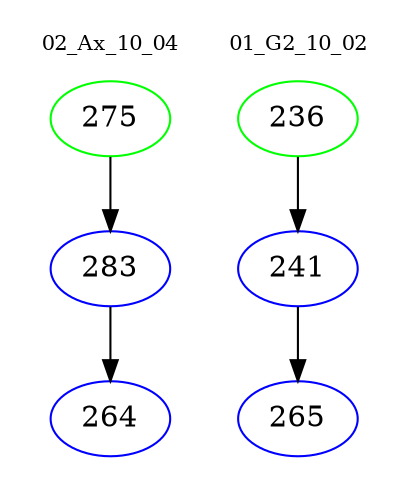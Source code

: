 digraph{
subgraph cluster_0 {
color = white
label = "02_Ax_10_04";
fontsize=10;
T0_275 [label="275", color="green"]
T0_275 -> T0_283 [color="black"]
T0_283 [label="283", color="blue"]
T0_283 -> T0_264 [color="black"]
T0_264 [label="264", color="blue"]
}
subgraph cluster_1 {
color = white
label = "01_G2_10_02";
fontsize=10;
T1_236 [label="236", color="green"]
T1_236 -> T1_241 [color="black"]
T1_241 [label="241", color="blue"]
T1_241 -> T1_265 [color="black"]
T1_265 [label="265", color="blue"]
}
}
